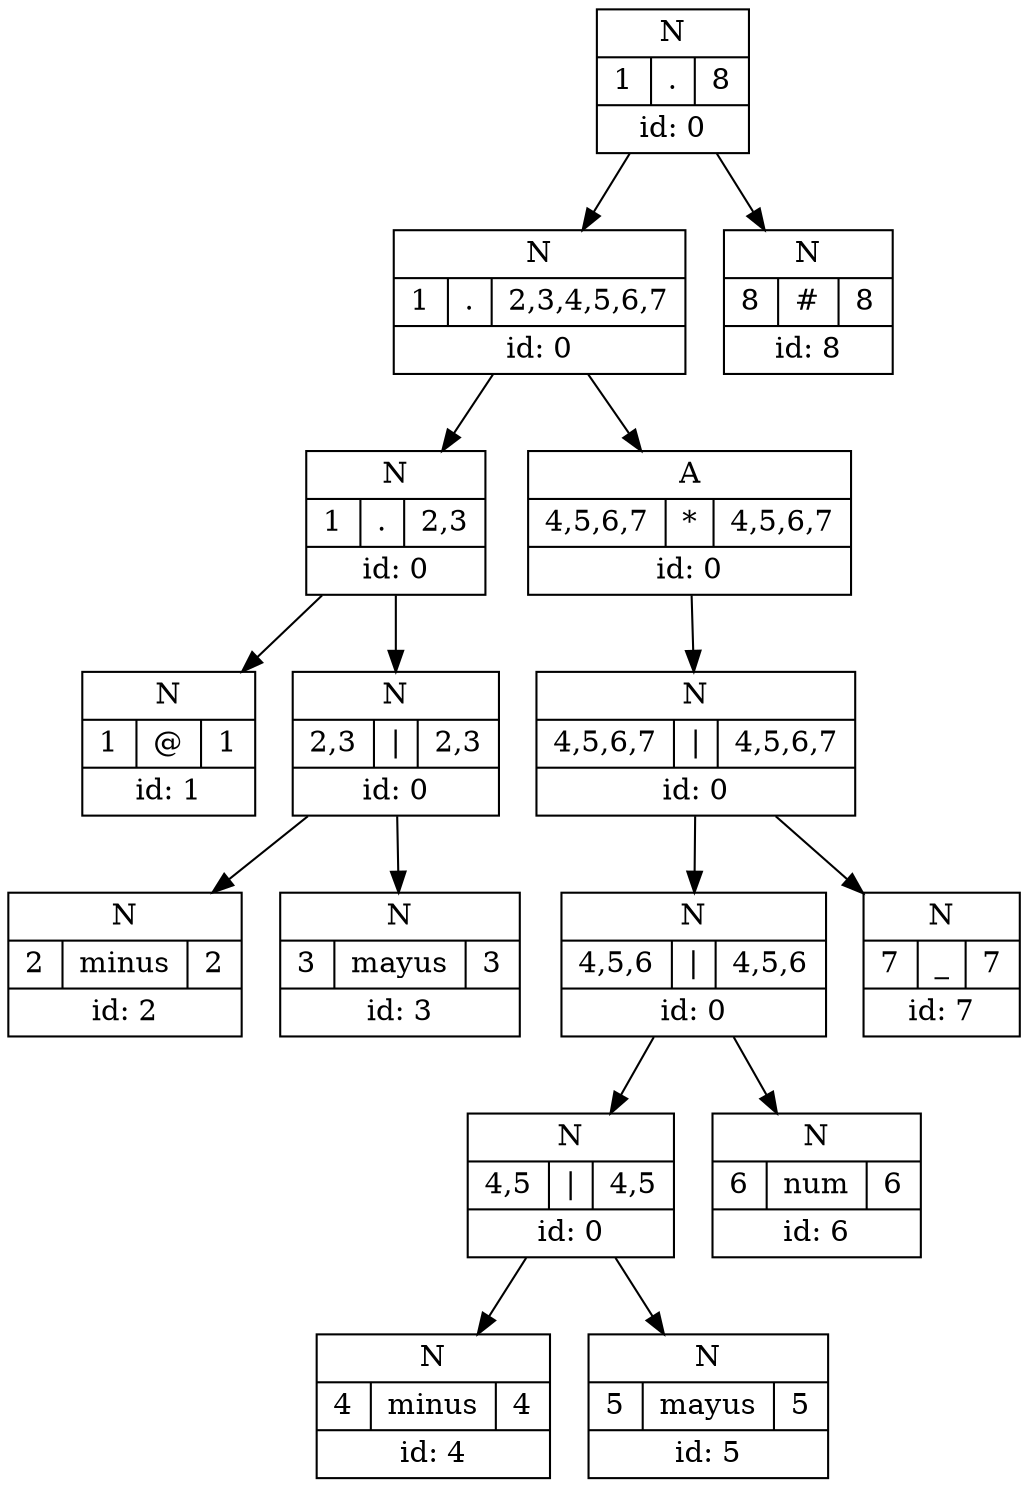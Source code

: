 digraph G{
rankdir=UD
node[shape=record]
concentrate=true
nodo33 [ label =" { N |{1|.|8}| id: 0} "];
nodo31 [ label =" { N |{1|.|2,3,4,5,6,7}| id: 0} "];
nodo22 [ label =" { N |{1|.|2,3}| id: 0} "];
nodo18 [ label =" { N |{1|@|1}| id: 1} "];
nodo22->nodo18
nodo21 [ label =" { N |{2,3|\||2,3}| id: 0} "];
nodo19 [ label =" { N |{2|{minus}|2}| id: 2} "];
nodo21->nodo19
nodo20 [ label =" { N |{3|{mayus}|3}| id: 3} "];
nodo21->nodo20
nodo22->nodo21
nodo31->nodo22
nodo30 [ label =" { A |{4,5,6,7|*|4,5,6,7}| id: 0} "];
nodo29 [ label =" { N |{4,5,6,7|\||4,5,6,7}| id: 0} "];
nodo27 [ label =" { N |{4,5,6|\||4,5,6}| id: 0} "];
nodo25 [ label =" { N |{4,5|\||4,5}| id: 0} "];
nodo23 [ label =" { N |{4|{minus}|4}| id: 4} "];
nodo25->nodo23
nodo24 [ label =" { N |{5|{mayus}|5}| id: 5} "];
nodo25->nodo24
nodo27->nodo25
nodo26 [ label =" { N |{6|{num}|6}| id: 6} "];
nodo27->nodo26
nodo29->nodo27
nodo28 [ label =" { N |{7|_|7}| id: 7} "];
nodo29->nodo28
nodo30->nodo29
nodo31->nodo30
nodo33->nodo31
nodo32 [ label =" { N |{8|#|8}| id: 8} "];
nodo33->nodo32

}
